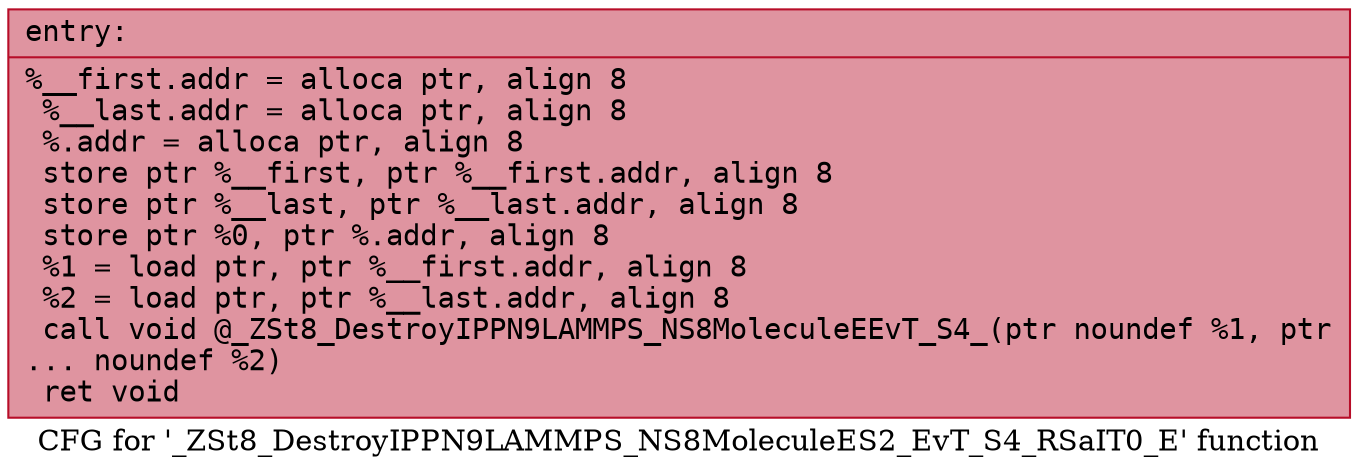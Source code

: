 digraph "CFG for '_ZSt8_DestroyIPPN9LAMMPS_NS8MoleculeES2_EvT_S4_RSaIT0_E' function" {
	label="CFG for '_ZSt8_DestroyIPPN9LAMMPS_NS8MoleculeES2_EvT_S4_RSaIT0_E' function";

	Node0x55aea9330460 [shape=record,color="#b70d28ff", style=filled, fillcolor="#b70d2870" fontname="Courier",label="{entry:\l|  %__first.addr = alloca ptr, align 8\l  %__last.addr = alloca ptr, align 8\l  %.addr = alloca ptr, align 8\l  store ptr %__first, ptr %__first.addr, align 8\l  store ptr %__last, ptr %__last.addr, align 8\l  store ptr %0, ptr %.addr, align 8\l  %1 = load ptr, ptr %__first.addr, align 8\l  %2 = load ptr, ptr %__last.addr, align 8\l  call void @_ZSt8_DestroyIPPN9LAMMPS_NS8MoleculeEEvT_S4_(ptr noundef %1, ptr\l... noundef %2)\l  ret void\l}"];
}
